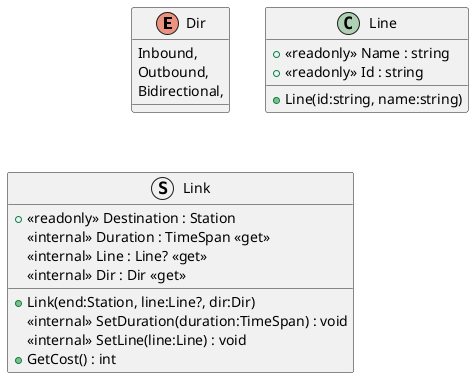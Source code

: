 @startuml
enum Dir {
    Inbound,
    Outbound,
    Bidirectional,
}
class Line {
    + <<readonly>> Name : string
    + <<readonly>> Id : string
    + Line(id:string, name:string)
}
struct Link {
    + <<readonly>> Destination : Station
    <<internal>> Duration : TimeSpan <<get>>
    <<internal>> Line : Line? <<get>>
    <<internal>> Dir : Dir <<get>>
    + Link(end:Station, line:Line?, dir:Dir)
    <<internal>> SetDuration(duration:TimeSpan) : void
    <<internal>> SetLine(line:Line) : void
    + GetCost() : int
}
@enduml
